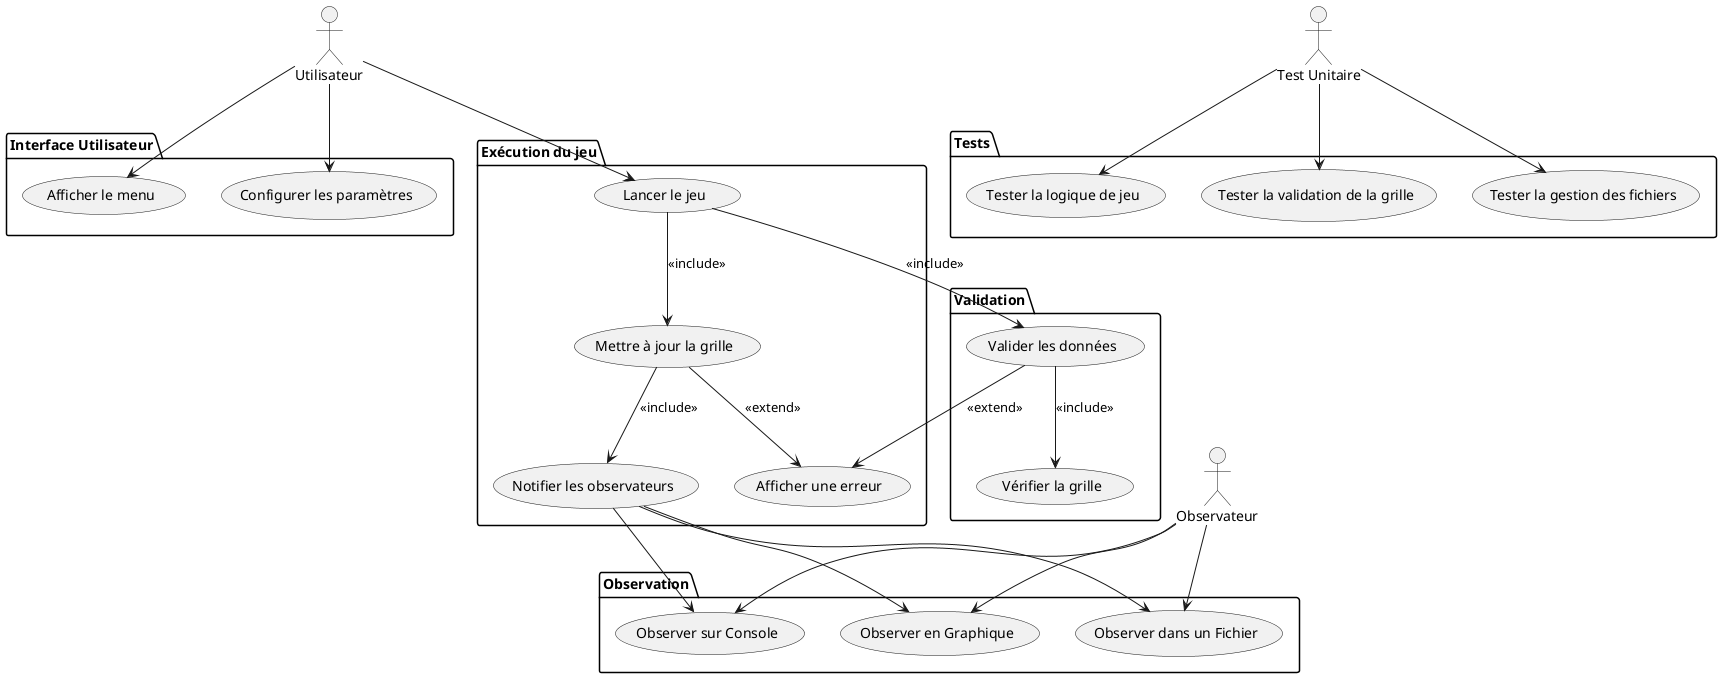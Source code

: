 @startuml

actor User as "Utilisateur"
actor UnitaryTest as "Test Unitaire"
actor Observer as "Observateur"

package "Interface Utilisateur" {
    usecase UC1 as "Afficher le menu"
    usecase UC2 as "Configurer les paramètres"
}

package "Exécution du jeu" {
    usecase UC3 as "Lancer le jeu"
    usecase UC4 as "Mettre à jour la grille"
    usecase UC5 as "Notifier les observateurs"
    usecase UC6 as "Afficher une erreur"
}

package "Observation" {
    usecase UC7 as "Observer sur Console"
    usecase UC8 as "Observer en Graphique"
    usecase UC9 as "Observer dans un Fichier"
}

package "Validation" {
    usecase UC10 as "Valider les données"
    usecase UC11 as "Vérifier la grille"
}

package "Tests" {
    usecase UC12 as "Tester la logique de jeu"
    usecase UC13 as "Tester la validation de la grille"
    usecase UC14 as "Tester la gestion des fichiers"
}

User --> UC1
User --> UC2
User --> UC3

UC3 --> UC4 : <<include>>
UC4 --> UC5 : <<include>>
UC4 --> UC6 : <<extend>>
UC5 --> UC7
UC5 --> UC8
UC5 --> UC9

UC3 --> UC10 : <<include>>
UC10 --> UC11 : <<include>>
UC10 --> UC6 : <<extend>>

UnitaryTest --> UC12
UnitaryTest --> UC13
UnitaryTest --> UC14

Observer --> UC7
Observer --> UC8
Observer --> UC9
@enduml
